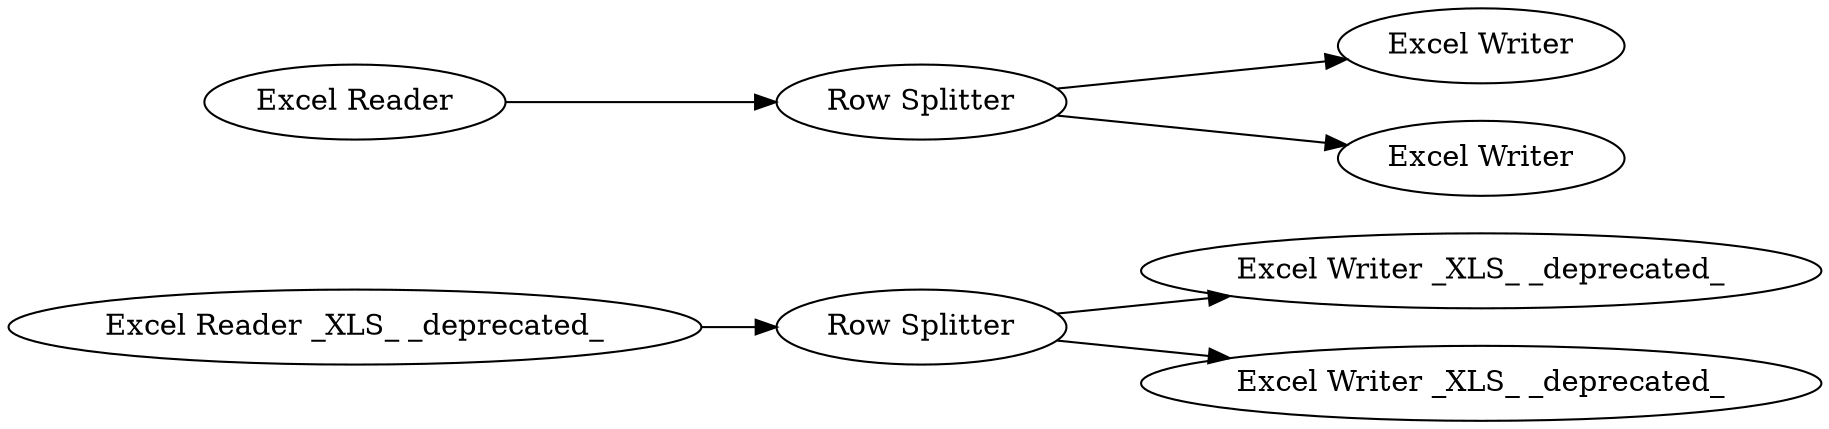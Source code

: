 digraph {
	3 [label="Excel Reader _XLS_ _deprecated_"]
	77 [label="Excel Reader"]
	84 [label="Excel Writer _XLS_ _deprecated_"]
	86 [label="Excel Writer"]
	88 [label="Row Splitter"]
	89 [label="Row Splitter"]
	90 [label="Excel Writer"]
	91 [label="Excel Writer _XLS_ _deprecated_"]
	3 -> 88
	77 -> 89
	88 -> 84
	88 -> 91
	89 -> 86
	89 -> 90
	rankdir=LR
}
